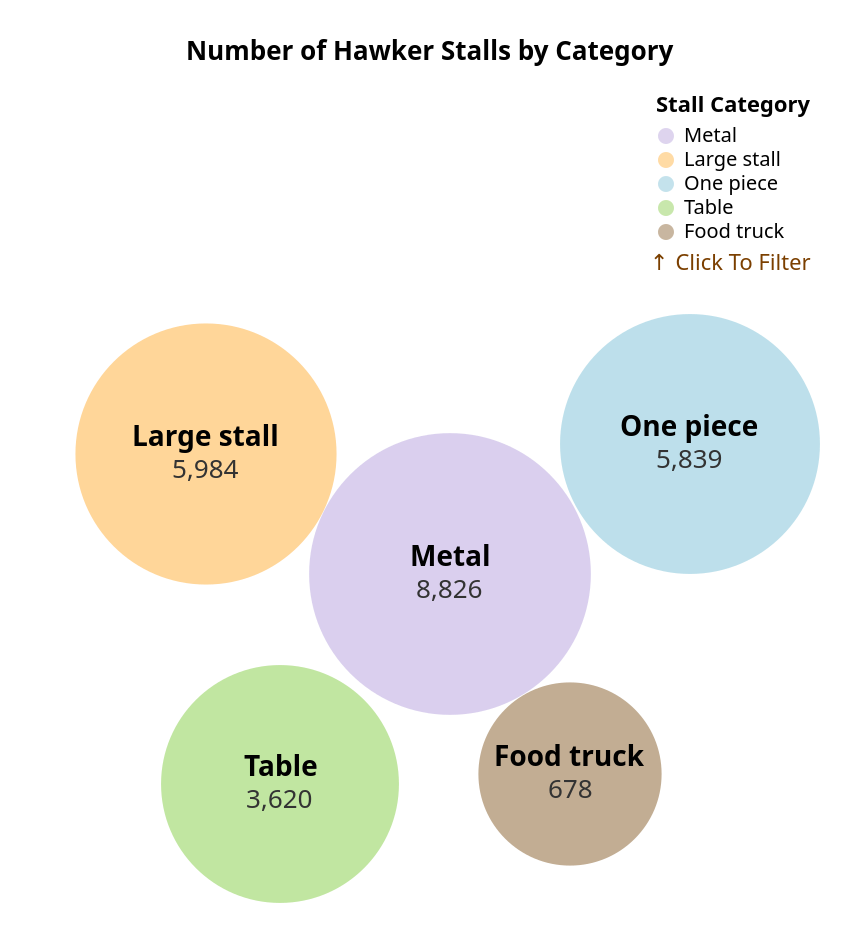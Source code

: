 {
  "$schema": "https://vega.github.io/schema/vega/v5.json",
  "width": 290,
  "height": 200,
  "padding": 20,
  "title": {
    "text": "Number of Hawker Stalls by Category",
    "anchor": "middle",
    "dy": -10
  },
  
  "signals": [
    {
      "name": "clear",
      "value": true,
      "on": [
        {
          "events": "mouseup[!event.item]",
          "update": "true",
          "force": true
        }
      ]
    },
    {
      "name": "shift",
      "value": false,
      "on": [
        {
          "events": "@legendSymbol:click, @legendLabel:click",
          "update": "event.shiftKey",
          "force": true
        }
      ]
    },
    {
      "name": "clicked",
      "value": null,
      "on": [
        {
          "events": "@legendSymbol:click, @legendLabel:click",
          "update": "{value: datum.value}",
          "force": true
        }
      ]
    }
  ],
  
  "data": [
    {
      "name": "selected",
      "on": [
        {"trigger": "clear", "remove": true},
        {"trigger": "!shift", "remove": true},
        {"trigger": "!shift && clicked", "insert": "clicked"},
        {"trigger": "shift && clicked", "toggle": "clicked"}
      ]
    },
    {
      "name": "stalls",
      "values": [
        {"category": "Metal", "count": 8826, "x": 205, "y": 240},
        {"category": "Large stall", "count": 5984, "x": 83, "y": 180},
        {"category": "One piece", "count": 5839, "x": 325, "y": 175},
        {"category": "Table", "count": 3620, "x": 120, "y": 345},
        {"category": "Food truck", "count": 678, "x": 265, "y": 340}
      ]
    }
  ],
  
  "scales": [
    {
      "name": "color",
      "type": "ordinal",
      "domain": {"data": "stalls", "field": "category"},
      "range": ["#d1c4e9", "#ffcc80", "#add8e6", "#b2df8a", "#b39978"]
    },
    {
      "name": "size",
      "type": "sqrt",
      "domain": [0, 9000],
      "range": [4000, 20000]  
    }
  ],
  
  "legends": [
    {
      "fill": "color",
      "title": "Stall Category",
      "orient": "right",
      "encode": {
        "symbols": {
          "name": "legendSymbol",
          "interactive": true,
          "update": {
            "fill": {"scale": "color", "field": "value"},
            "stroke": {"value": "white"},
            "strokeWidth": {"value": 0},
            "opacity": [
              {
                "test": "!length(data('selected')) || indata('selected', 'value', datum.value)",
                "value": 0.7
              },
              {"value": 0.15}
            ],
            "size": {"value": 64}
          }
        },
        "labels": {
          "name": "legendLabel",
          "interactive": true,
          "update": {
            "fill": {"value": "black"},
            "opacity": [
              {
                "test": "!length(data('selected')) || indata('selected', 'value', datum.value)",
                "value": 1
              },
              {"value": 0.25}
            ]
          },
          "hover": {
            "fill": {"value": "firebrick"}
          }
        }
      }
    }
  ],
  
  "marks": [
    {
      "type": "symbol",
      "from": {"data": "stalls"},
      "encode": {
        "enter": {
          "x": {"field": "x"},
          "y": {"field": "y"},
          "size": {"scale": "size", "field": "count"},
          "fill": {"scale": "color", "field": "category"},
          "stroke": {"value": "white"},
          "strokeWidth": {"value": 0}
        },
        "update": {
          "opacity": [
            {
              "test": "!length(data('selected')) || indata('selected', 'value', datum.category)",
              "value": 1
            },
            {"value": 0.2}
          ],
          "fillOpacity": [
            {
              "test": "!length(data('selected')) || indata('selected', 'value', datum.category)",
              "value": 0.8
            },
            {"value": 0.2}
          ],
          "strokeOpacity": [
            {
              "test": "!length(data('selected')) || indata('selected', 'value', datum.category)",
              "value": 1
            },
            {"value": 0.2}
          ],
          "tooltip": {
            "signal": "{'Category': datum.category, 'Number of Stalls': format(datum.count, ',')}"
          }
        }
      }
    },
    {
      "type": "text",
      "from": {"data": "stalls"},
      "encode": {
        "update": {
          "x": {"field": "x"},
          "y": {"field": "y", "offset": -8},
          "text": {"field": "category"},
          "align": {"value": "center"},
          "baseline": {"value": "middle"},
          "fill": {"value": "black"},
          "fontSize": {"value": 14},  
          "fontWeight": {"value": "bold"},
          "opacity": [
            {
              "test": "!length(data('selected')) || indata('selected', 'value', datum.category)",
              "value": 1
            },
            {"value": 0.2}
          ]
        }
      }
    },
    {
      "type": "text",
      "from": {"data": "stalls"},
      "encode": {
        "update": {
          "x": {"field": "x"},
          "y": {"field": "y", "offset": 8},
          "text": {"signal": "format(datum.count, ',')"},
          "align": {"value": "center"},
          "baseline": {"value": "middle"},
          "fill": {"value": "#333"},
          "fontSize": {"value": 13},
          "opacity": [
            {
              "test": "!length(data('selected')) || indata('selected', 'value', datum.category)",
              "value": 1
            },
            {"value": 0.2}
          ]
        }
      }
    },
    {
      "type": "text",
      "name": "filter_instruction",
      "encode": {
        "update": {
          "x": {"value": 345},
          "y": {"value": 79},
          "text": {"value": "↑ Click To Filter"},
          "align": {"value": "center"},
          "baseline": {"value": "top"},
          "fontSize": {"value": 11},
          "fill": {"value": "#7B3F00"}
        }
      }
    }
  ]
}
